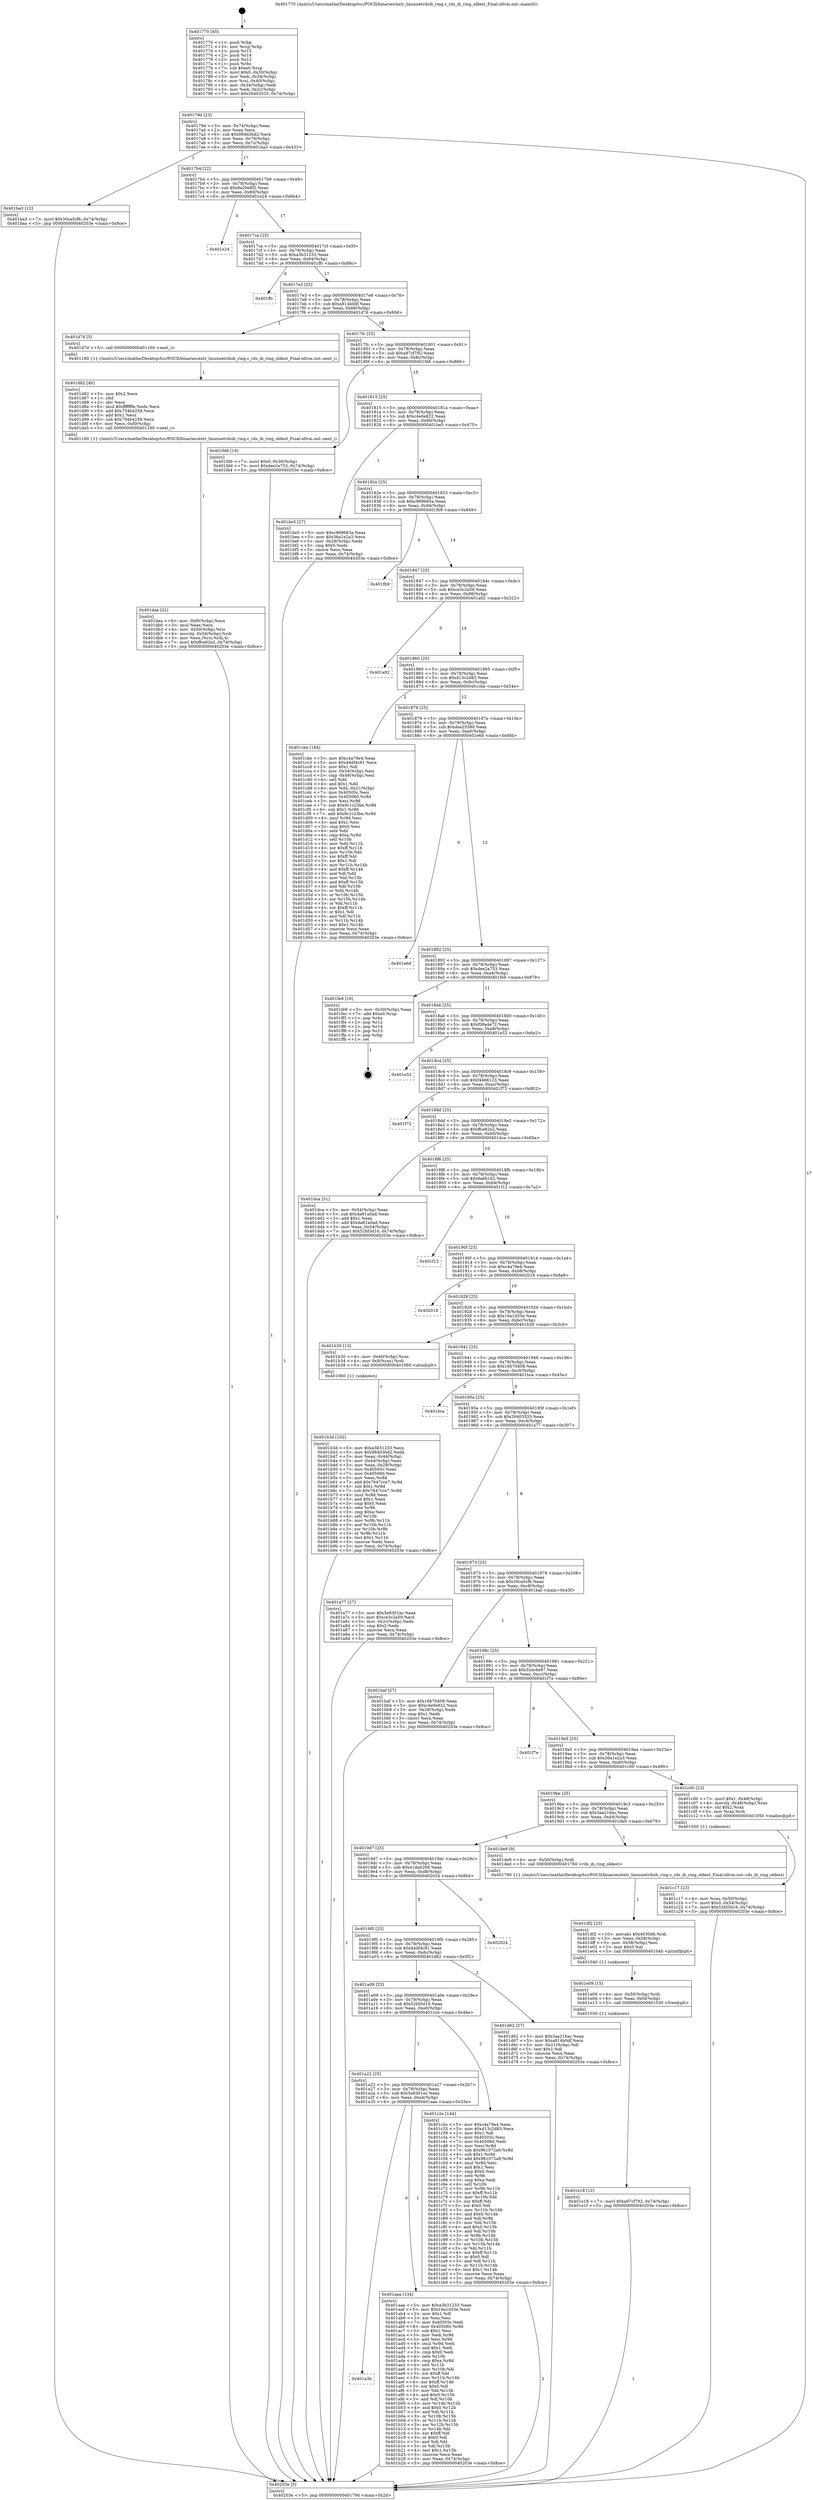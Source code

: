 digraph "0x401770" {
  label = "0x401770 (/mnt/c/Users/mathe/Desktop/tcc/POCII/binaries/extr_linuxnetrdsib_ring.c_rds_ib_ring_oldest_Final-ollvm.out::main(0))"
  labelloc = "t"
  node[shape=record]

  Entry [label="",width=0.3,height=0.3,shape=circle,fillcolor=black,style=filled]
  "0x40179d" [label="{
     0x40179d [23]\l
     | [instrs]\l
     &nbsp;&nbsp;0x40179d \<+3\>: mov -0x74(%rbp),%eax\l
     &nbsp;&nbsp;0x4017a0 \<+2\>: mov %eax,%ecx\l
     &nbsp;&nbsp;0x4017a2 \<+6\>: sub $0x984d3bd2,%ecx\l
     &nbsp;&nbsp;0x4017a8 \<+3\>: mov %eax,-0x78(%rbp)\l
     &nbsp;&nbsp;0x4017ab \<+3\>: mov %ecx,-0x7c(%rbp)\l
     &nbsp;&nbsp;0x4017ae \<+6\>: je 0000000000401ba3 \<main+0x433\>\l
  }"]
  "0x401ba3" [label="{
     0x401ba3 [12]\l
     | [instrs]\l
     &nbsp;&nbsp;0x401ba3 \<+7\>: movl $0x30ca5cf6,-0x74(%rbp)\l
     &nbsp;&nbsp;0x401baa \<+5\>: jmp 000000000040203e \<main+0x8ce\>\l
  }"]
  "0x4017b4" [label="{
     0x4017b4 [22]\l
     | [instrs]\l
     &nbsp;&nbsp;0x4017b4 \<+5\>: jmp 00000000004017b9 \<main+0x49\>\l
     &nbsp;&nbsp;0x4017b9 \<+3\>: mov -0x78(%rbp),%eax\l
     &nbsp;&nbsp;0x4017bc \<+5\>: sub $0x9a20e8f2,%eax\l
     &nbsp;&nbsp;0x4017c1 \<+3\>: mov %eax,-0x80(%rbp)\l
     &nbsp;&nbsp;0x4017c4 \<+6\>: je 0000000000401e24 \<main+0x6b4\>\l
  }"]
  Exit [label="",width=0.3,height=0.3,shape=circle,fillcolor=black,style=filled,peripheries=2]
  "0x401e24" [label="{
     0x401e24\l
  }", style=dashed]
  "0x4017ca" [label="{
     0x4017ca [25]\l
     | [instrs]\l
     &nbsp;&nbsp;0x4017ca \<+5\>: jmp 00000000004017cf \<main+0x5f\>\l
     &nbsp;&nbsp;0x4017cf \<+3\>: mov -0x78(%rbp),%eax\l
     &nbsp;&nbsp;0x4017d2 \<+5\>: sub $0xa3b31233,%eax\l
     &nbsp;&nbsp;0x4017d7 \<+6\>: mov %eax,-0x84(%rbp)\l
     &nbsp;&nbsp;0x4017dd \<+6\>: je 0000000000401ffc \<main+0x88c\>\l
  }"]
  "0x401e18" [label="{
     0x401e18 [12]\l
     | [instrs]\l
     &nbsp;&nbsp;0x401e18 \<+7\>: movl $0xa97cf792,-0x74(%rbp)\l
     &nbsp;&nbsp;0x401e1f \<+5\>: jmp 000000000040203e \<main+0x8ce\>\l
  }"]
  "0x401ffc" [label="{
     0x401ffc\l
  }", style=dashed]
  "0x4017e3" [label="{
     0x4017e3 [25]\l
     | [instrs]\l
     &nbsp;&nbsp;0x4017e3 \<+5\>: jmp 00000000004017e8 \<main+0x78\>\l
     &nbsp;&nbsp;0x4017e8 \<+3\>: mov -0x78(%rbp),%eax\l
     &nbsp;&nbsp;0x4017eb \<+5\>: sub $0xa914b0df,%eax\l
     &nbsp;&nbsp;0x4017f0 \<+6\>: mov %eax,-0x88(%rbp)\l
     &nbsp;&nbsp;0x4017f6 \<+6\>: je 0000000000401d7d \<main+0x60d\>\l
  }"]
  "0x401e09" [label="{
     0x401e09 [15]\l
     | [instrs]\l
     &nbsp;&nbsp;0x401e09 \<+4\>: mov -0x50(%rbp),%rdi\l
     &nbsp;&nbsp;0x401e0d \<+6\>: mov %eax,-0xf4(%rbp)\l
     &nbsp;&nbsp;0x401e13 \<+5\>: call 0000000000401030 \<free@plt\>\l
     | [calls]\l
     &nbsp;&nbsp;0x401030 \{1\} (unknown)\l
  }"]
  "0x401d7d" [label="{
     0x401d7d [5]\l
     | [instrs]\l
     &nbsp;&nbsp;0x401d7d \<+5\>: call 0000000000401160 \<next_i\>\l
     | [calls]\l
     &nbsp;&nbsp;0x401160 \{1\} (/mnt/c/Users/mathe/Desktop/tcc/POCII/binaries/extr_linuxnetrdsib_ring.c_rds_ib_ring_oldest_Final-ollvm.out::next_i)\l
  }"]
  "0x4017fc" [label="{
     0x4017fc [25]\l
     | [instrs]\l
     &nbsp;&nbsp;0x4017fc \<+5\>: jmp 0000000000401801 \<main+0x91\>\l
     &nbsp;&nbsp;0x401801 \<+3\>: mov -0x78(%rbp),%eax\l
     &nbsp;&nbsp;0x401804 \<+5\>: sub $0xa97cf792,%eax\l
     &nbsp;&nbsp;0x401809 \<+6\>: mov %eax,-0x8c(%rbp)\l
     &nbsp;&nbsp;0x40180f \<+6\>: je 0000000000401fd6 \<main+0x866\>\l
  }"]
  "0x401df2" [label="{
     0x401df2 [23]\l
     | [instrs]\l
     &nbsp;&nbsp;0x401df2 \<+10\>: movabs $0x4030d6,%rdi\l
     &nbsp;&nbsp;0x401dfc \<+3\>: mov %eax,-0x58(%rbp)\l
     &nbsp;&nbsp;0x401dff \<+3\>: mov -0x58(%rbp),%esi\l
     &nbsp;&nbsp;0x401e02 \<+2\>: mov $0x0,%al\l
     &nbsp;&nbsp;0x401e04 \<+5\>: call 0000000000401040 \<printf@plt\>\l
     | [calls]\l
     &nbsp;&nbsp;0x401040 \{1\} (unknown)\l
  }"]
  "0x401fd6" [label="{
     0x401fd6 [19]\l
     | [instrs]\l
     &nbsp;&nbsp;0x401fd6 \<+7\>: movl $0x0,-0x30(%rbp)\l
     &nbsp;&nbsp;0x401fdd \<+7\>: movl $0xdee2a753,-0x74(%rbp)\l
     &nbsp;&nbsp;0x401fe4 \<+5\>: jmp 000000000040203e \<main+0x8ce\>\l
  }"]
  "0x401815" [label="{
     0x401815 [25]\l
     | [instrs]\l
     &nbsp;&nbsp;0x401815 \<+5\>: jmp 000000000040181a \<main+0xaa\>\l
     &nbsp;&nbsp;0x40181a \<+3\>: mov -0x78(%rbp),%eax\l
     &nbsp;&nbsp;0x40181d \<+5\>: sub $0xc4e0e822,%eax\l
     &nbsp;&nbsp;0x401822 \<+6\>: mov %eax,-0x90(%rbp)\l
     &nbsp;&nbsp;0x401828 \<+6\>: je 0000000000401be5 \<main+0x475\>\l
  }"]
  "0x401daa" [label="{
     0x401daa [32]\l
     | [instrs]\l
     &nbsp;&nbsp;0x401daa \<+6\>: mov -0xf0(%rbp),%ecx\l
     &nbsp;&nbsp;0x401db0 \<+3\>: imul %eax,%ecx\l
     &nbsp;&nbsp;0x401db3 \<+4\>: mov -0x50(%rbp),%rsi\l
     &nbsp;&nbsp;0x401db7 \<+4\>: movslq -0x54(%rbp),%rdi\l
     &nbsp;&nbsp;0x401dbb \<+3\>: mov %ecx,(%rsi,%rdi,4)\l
     &nbsp;&nbsp;0x401dbe \<+7\>: movl $0xffce62e2,-0x74(%rbp)\l
     &nbsp;&nbsp;0x401dc5 \<+5\>: jmp 000000000040203e \<main+0x8ce\>\l
  }"]
  "0x401be5" [label="{
     0x401be5 [27]\l
     | [instrs]\l
     &nbsp;&nbsp;0x401be5 \<+5\>: mov $0xc969683a,%eax\l
     &nbsp;&nbsp;0x401bea \<+5\>: mov $0x36a1e2a3,%ecx\l
     &nbsp;&nbsp;0x401bef \<+3\>: mov -0x28(%rbp),%edx\l
     &nbsp;&nbsp;0x401bf2 \<+3\>: cmp $0x0,%edx\l
     &nbsp;&nbsp;0x401bf5 \<+3\>: cmove %ecx,%eax\l
     &nbsp;&nbsp;0x401bf8 \<+3\>: mov %eax,-0x74(%rbp)\l
     &nbsp;&nbsp;0x401bfb \<+5\>: jmp 000000000040203e \<main+0x8ce\>\l
  }"]
  "0x40182e" [label="{
     0x40182e [25]\l
     | [instrs]\l
     &nbsp;&nbsp;0x40182e \<+5\>: jmp 0000000000401833 \<main+0xc3\>\l
     &nbsp;&nbsp;0x401833 \<+3\>: mov -0x78(%rbp),%eax\l
     &nbsp;&nbsp;0x401836 \<+5\>: sub $0xc969683a,%eax\l
     &nbsp;&nbsp;0x40183b \<+6\>: mov %eax,-0x94(%rbp)\l
     &nbsp;&nbsp;0x401841 \<+6\>: je 0000000000401fb9 \<main+0x849\>\l
  }"]
  "0x401d82" [label="{
     0x401d82 [40]\l
     | [instrs]\l
     &nbsp;&nbsp;0x401d82 \<+5\>: mov $0x2,%ecx\l
     &nbsp;&nbsp;0x401d87 \<+1\>: cltd\l
     &nbsp;&nbsp;0x401d88 \<+2\>: idiv %ecx\l
     &nbsp;&nbsp;0x401d8a \<+6\>: imul $0xfffffffe,%edx,%ecx\l
     &nbsp;&nbsp;0x401d90 \<+6\>: add $0x754b4259,%ecx\l
     &nbsp;&nbsp;0x401d96 \<+3\>: add $0x1,%ecx\l
     &nbsp;&nbsp;0x401d99 \<+6\>: sub $0x754b4259,%ecx\l
     &nbsp;&nbsp;0x401d9f \<+6\>: mov %ecx,-0xf0(%rbp)\l
     &nbsp;&nbsp;0x401da5 \<+5\>: call 0000000000401160 \<next_i\>\l
     | [calls]\l
     &nbsp;&nbsp;0x401160 \{1\} (/mnt/c/Users/mathe/Desktop/tcc/POCII/binaries/extr_linuxnetrdsib_ring.c_rds_ib_ring_oldest_Final-ollvm.out::next_i)\l
  }"]
  "0x401fb9" [label="{
     0x401fb9\l
  }", style=dashed]
  "0x401847" [label="{
     0x401847 [25]\l
     | [instrs]\l
     &nbsp;&nbsp;0x401847 \<+5\>: jmp 000000000040184c \<main+0xdc\>\l
     &nbsp;&nbsp;0x40184c \<+3\>: mov -0x78(%rbp),%eax\l
     &nbsp;&nbsp;0x40184f \<+5\>: sub $0xce3c2a59,%eax\l
     &nbsp;&nbsp;0x401854 \<+6\>: mov %eax,-0x98(%rbp)\l
     &nbsp;&nbsp;0x40185a \<+6\>: je 0000000000401a92 \<main+0x322\>\l
  }"]
  "0x401c17" [label="{
     0x401c17 [23]\l
     | [instrs]\l
     &nbsp;&nbsp;0x401c17 \<+4\>: mov %rax,-0x50(%rbp)\l
     &nbsp;&nbsp;0x401c1b \<+7\>: movl $0x0,-0x54(%rbp)\l
     &nbsp;&nbsp;0x401c22 \<+7\>: movl $0x52fd5d16,-0x74(%rbp)\l
     &nbsp;&nbsp;0x401c29 \<+5\>: jmp 000000000040203e \<main+0x8ce\>\l
  }"]
  "0x401a92" [label="{
     0x401a92\l
  }", style=dashed]
  "0x401860" [label="{
     0x401860 [25]\l
     | [instrs]\l
     &nbsp;&nbsp;0x401860 \<+5\>: jmp 0000000000401865 \<main+0xf5\>\l
     &nbsp;&nbsp;0x401865 \<+3\>: mov -0x78(%rbp),%eax\l
     &nbsp;&nbsp;0x401868 \<+5\>: sub $0xd13c2d83,%eax\l
     &nbsp;&nbsp;0x40186d \<+6\>: mov %eax,-0x9c(%rbp)\l
     &nbsp;&nbsp;0x401873 \<+6\>: je 0000000000401cbe \<main+0x54e\>\l
  }"]
  "0x401b3d" [label="{
     0x401b3d [102]\l
     | [instrs]\l
     &nbsp;&nbsp;0x401b3d \<+5\>: mov $0xa3b31233,%ecx\l
     &nbsp;&nbsp;0x401b42 \<+5\>: mov $0x984d3bd2,%edx\l
     &nbsp;&nbsp;0x401b47 \<+3\>: mov %eax,-0x44(%rbp)\l
     &nbsp;&nbsp;0x401b4a \<+3\>: mov -0x44(%rbp),%eax\l
     &nbsp;&nbsp;0x401b4d \<+3\>: mov %eax,-0x28(%rbp)\l
     &nbsp;&nbsp;0x401b50 \<+7\>: mov 0x40505c,%eax\l
     &nbsp;&nbsp;0x401b57 \<+7\>: mov 0x405060,%esi\l
     &nbsp;&nbsp;0x401b5e \<+3\>: mov %eax,%r8d\l
     &nbsp;&nbsp;0x401b61 \<+7\>: add $0x7647cce7,%r8d\l
     &nbsp;&nbsp;0x401b68 \<+4\>: sub $0x1,%r8d\l
     &nbsp;&nbsp;0x401b6c \<+7\>: sub $0x7647cce7,%r8d\l
     &nbsp;&nbsp;0x401b73 \<+4\>: imul %r8d,%eax\l
     &nbsp;&nbsp;0x401b77 \<+3\>: and $0x1,%eax\l
     &nbsp;&nbsp;0x401b7a \<+3\>: cmp $0x0,%eax\l
     &nbsp;&nbsp;0x401b7d \<+4\>: sete %r9b\l
     &nbsp;&nbsp;0x401b81 \<+3\>: cmp $0xa,%esi\l
     &nbsp;&nbsp;0x401b84 \<+4\>: setl %r10b\l
     &nbsp;&nbsp;0x401b88 \<+3\>: mov %r9b,%r11b\l
     &nbsp;&nbsp;0x401b8b \<+3\>: and %r10b,%r11b\l
     &nbsp;&nbsp;0x401b8e \<+3\>: xor %r10b,%r9b\l
     &nbsp;&nbsp;0x401b91 \<+3\>: or %r9b,%r11b\l
     &nbsp;&nbsp;0x401b94 \<+4\>: test $0x1,%r11b\l
     &nbsp;&nbsp;0x401b98 \<+3\>: cmovne %edx,%ecx\l
     &nbsp;&nbsp;0x401b9b \<+3\>: mov %ecx,-0x74(%rbp)\l
     &nbsp;&nbsp;0x401b9e \<+5\>: jmp 000000000040203e \<main+0x8ce\>\l
  }"]
  "0x401cbe" [label="{
     0x401cbe [164]\l
     | [instrs]\l
     &nbsp;&nbsp;0x401cbe \<+5\>: mov $0xc4a79e4,%eax\l
     &nbsp;&nbsp;0x401cc3 \<+5\>: mov $0x44df4c91,%ecx\l
     &nbsp;&nbsp;0x401cc8 \<+2\>: mov $0x1,%dl\l
     &nbsp;&nbsp;0x401cca \<+3\>: mov -0x54(%rbp),%esi\l
     &nbsp;&nbsp;0x401ccd \<+3\>: cmp -0x48(%rbp),%esi\l
     &nbsp;&nbsp;0x401cd0 \<+4\>: setl %dil\l
     &nbsp;&nbsp;0x401cd4 \<+4\>: and $0x1,%dil\l
     &nbsp;&nbsp;0x401cd8 \<+4\>: mov %dil,-0x21(%rbp)\l
     &nbsp;&nbsp;0x401cdc \<+7\>: mov 0x40505c,%esi\l
     &nbsp;&nbsp;0x401ce3 \<+8\>: mov 0x405060,%r8d\l
     &nbsp;&nbsp;0x401ceb \<+3\>: mov %esi,%r9d\l
     &nbsp;&nbsp;0x401cee \<+7\>: sub $0x9c1c23be,%r9d\l
     &nbsp;&nbsp;0x401cf5 \<+4\>: sub $0x1,%r9d\l
     &nbsp;&nbsp;0x401cf9 \<+7\>: add $0x9c1c23be,%r9d\l
     &nbsp;&nbsp;0x401d00 \<+4\>: imul %r9d,%esi\l
     &nbsp;&nbsp;0x401d04 \<+3\>: and $0x1,%esi\l
     &nbsp;&nbsp;0x401d07 \<+3\>: cmp $0x0,%esi\l
     &nbsp;&nbsp;0x401d0a \<+4\>: sete %dil\l
     &nbsp;&nbsp;0x401d0e \<+4\>: cmp $0xa,%r8d\l
     &nbsp;&nbsp;0x401d12 \<+4\>: setl %r10b\l
     &nbsp;&nbsp;0x401d16 \<+3\>: mov %dil,%r11b\l
     &nbsp;&nbsp;0x401d19 \<+4\>: xor $0xff,%r11b\l
     &nbsp;&nbsp;0x401d1d \<+3\>: mov %r10b,%bl\l
     &nbsp;&nbsp;0x401d20 \<+3\>: xor $0xff,%bl\l
     &nbsp;&nbsp;0x401d23 \<+3\>: xor $0x1,%dl\l
     &nbsp;&nbsp;0x401d26 \<+3\>: mov %r11b,%r14b\l
     &nbsp;&nbsp;0x401d29 \<+4\>: and $0xff,%r14b\l
     &nbsp;&nbsp;0x401d2d \<+3\>: and %dl,%dil\l
     &nbsp;&nbsp;0x401d30 \<+3\>: mov %bl,%r15b\l
     &nbsp;&nbsp;0x401d33 \<+4\>: and $0xff,%r15b\l
     &nbsp;&nbsp;0x401d37 \<+3\>: and %dl,%r10b\l
     &nbsp;&nbsp;0x401d3a \<+3\>: or %dil,%r14b\l
     &nbsp;&nbsp;0x401d3d \<+3\>: or %r10b,%r15b\l
     &nbsp;&nbsp;0x401d40 \<+3\>: xor %r15b,%r14b\l
     &nbsp;&nbsp;0x401d43 \<+3\>: or %bl,%r11b\l
     &nbsp;&nbsp;0x401d46 \<+4\>: xor $0xff,%r11b\l
     &nbsp;&nbsp;0x401d4a \<+3\>: or $0x1,%dl\l
     &nbsp;&nbsp;0x401d4d \<+3\>: and %dl,%r11b\l
     &nbsp;&nbsp;0x401d50 \<+3\>: or %r11b,%r14b\l
     &nbsp;&nbsp;0x401d53 \<+4\>: test $0x1,%r14b\l
     &nbsp;&nbsp;0x401d57 \<+3\>: cmovne %ecx,%eax\l
     &nbsp;&nbsp;0x401d5a \<+3\>: mov %eax,-0x74(%rbp)\l
     &nbsp;&nbsp;0x401d5d \<+5\>: jmp 000000000040203e \<main+0x8ce\>\l
  }"]
  "0x401879" [label="{
     0x401879 [25]\l
     | [instrs]\l
     &nbsp;&nbsp;0x401879 \<+5\>: jmp 000000000040187e \<main+0x10e\>\l
     &nbsp;&nbsp;0x40187e \<+3\>: mov -0x78(%rbp),%eax\l
     &nbsp;&nbsp;0x401881 \<+5\>: sub $0xdea25580,%eax\l
     &nbsp;&nbsp;0x401886 \<+6\>: mov %eax,-0xa0(%rbp)\l
     &nbsp;&nbsp;0x40188c \<+6\>: je 0000000000401e6d \<main+0x6fd\>\l
  }"]
  "0x401a3b" [label="{
     0x401a3b\l
  }", style=dashed]
  "0x401e6d" [label="{
     0x401e6d\l
  }", style=dashed]
  "0x401892" [label="{
     0x401892 [25]\l
     | [instrs]\l
     &nbsp;&nbsp;0x401892 \<+5\>: jmp 0000000000401897 \<main+0x127\>\l
     &nbsp;&nbsp;0x401897 \<+3\>: mov -0x78(%rbp),%eax\l
     &nbsp;&nbsp;0x40189a \<+5\>: sub $0xdee2a753,%eax\l
     &nbsp;&nbsp;0x40189f \<+6\>: mov %eax,-0xa4(%rbp)\l
     &nbsp;&nbsp;0x4018a5 \<+6\>: je 0000000000401fe9 \<main+0x879\>\l
  }"]
  "0x401aaa" [label="{
     0x401aaa [134]\l
     | [instrs]\l
     &nbsp;&nbsp;0x401aaa \<+5\>: mov $0xa3b31233,%eax\l
     &nbsp;&nbsp;0x401aaf \<+5\>: mov $0x16a1d33e,%ecx\l
     &nbsp;&nbsp;0x401ab4 \<+2\>: mov $0x1,%dl\l
     &nbsp;&nbsp;0x401ab6 \<+2\>: xor %esi,%esi\l
     &nbsp;&nbsp;0x401ab8 \<+7\>: mov 0x40505c,%edi\l
     &nbsp;&nbsp;0x401abf \<+8\>: mov 0x405060,%r8d\l
     &nbsp;&nbsp;0x401ac7 \<+3\>: sub $0x1,%esi\l
     &nbsp;&nbsp;0x401aca \<+3\>: mov %edi,%r9d\l
     &nbsp;&nbsp;0x401acd \<+3\>: add %esi,%r9d\l
     &nbsp;&nbsp;0x401ad0 \<+4\>: imul %r9d,%edi\l
     &nbsp;&nbsp;0x401ad4 \<+3\>: and $0x1,%edi\l
     &nbsp;&nbsp;0x401ad7 \<+3\>: cmp $0x0,%edi\l
     &nbsp;&nbsp;0x401ada \<+4\>: sete %r10b\l
     &nbsp;&nbsp;0x401ade \<+4\>: cmp $0xa,%r8d\l
     &nbsp;&nbsp;0x401ae2 \<+4\>: setl %r11b\l
     &nbsp;&nbsp;0x401ae6 \<+3\>: mov %r10b,%bl\l
     &nbsp;&nbsp;0x401ae9 \<+3\>: xor $0xff,%bl\l
     &nbsp;&nbsp;0x401aec \<+3\>: mov %r11b,%r14b\l
     &nbsp;&nbsp;0x401aef \<+4\>: xor $0xff,%r14b\l
     &nbsp;&nbsp;0x401af3 \<+3\>: xor $0x0,%dl\l
     &nbsp;&nbsp;0x401af6 \<+3\>: mov %bl,%r15b\l
     &nbsp;&nbsp;0x401af9 \<+4\>: and $0x0,%r15b\l
     &nbsp;&nbsp;0x401afd \<+3\>: and %dl,%r10b\l
     &nbsp;&nbsp;0x401b00 \<+3\>: mov %r14b,%r12b\l
     &nbsp;&nbsp;0x401b03 \<+4\>: and $0x0,%r12b\l
     &nbsp;&nbsp;0x401b07 \<+3\>: and %dl,%r11b\l
     &nbsp;&nbsp;0x401b0a \<+3\>: or %r10b,%r15b\l
     &nbsp;&nbsp;0x401b0d \<+3\>: or %r11b,%r12b\l
     &nbsp;&nbsp;0x401b10 \<+3\>: xor %r12b,%r15b\l
     &nbsp;&nbsp;0x401b13 \<+3\>: or %r14b,%bl\l
     &nbsp;&nbsp;0x401b16 \<+3\>: xor $0xff,%bl\l
     &nbsp;&nbsp;0x401b19 \<+3\>: or $0x0,%dl\l
     &nbsp;&nbsp;0x401b1c \<+2\>: and %dl,%bl\l
     &nbsp;&nbsp;0x401b1e \<+3\>: or %bl,%r15b\l
     &nbsp;&nbsp;0x401b21 \<+4\>: test $0x1,%r15b\l
     &nbsp;&nbsp;0x401b25 \<+3\>: cmovne %ecx,%eax\l
     &nbsp;&nbsp;0x401b28 \<+3\>: mov %eax,-0x74(%rbp)\l
     &nbsp;&nbsp;0x401b2b \<+5\>: jmp 000000000040203e \<main+0x8ce\>\l
  }"]
  "0x401fe9" [label="{
     0x401fe9 [19]\l
     | [instrs]\l
     &nbsp;&nbsp;0x401fe9 \<+3\>: mov -0x30(%rbp),%eax\l
     &nbsp;&nbsp;0x401fec \<+7\>: add $0xe0,%rsp\l
     &nbsp;&nbsp;0x401ff3 \<+1\>: pop %rbx\l
     &nbsp;&nbsp;0x401ff4 \<+2\>: pop %r12\l
     &nbsp;&nbsp;0x401ff6 \<+2\>: pop %r14\l
     &nbsp;&nbsp;0x401ff8 \<+2\>: pop %r15\l
     &nbsp;&nbsp;0x401ffa \<+1\>: pop %rbp\l
     &nbsp;&nbsp;0x401ffb \<+1\>: ret\l
  }"]
  "0x4018ab" [label="{
     0x4018ab [25]\l
     | [instrs]\l
     &nbsp;&nbsp;0x4018ab \<+5\>: jmp 00000000004018b0 \<main+0x140\>\l
     &nbsp;&nbsp;0x4018b0 \<+3\>: mov -0x78(%rbp),%eax\l
     &nbsp;&nbsp;0x4018b3 \<+5\>: sub $0xf08a4e72,%eax\l
     &nbsp;&nbsp;0x4018b8 \<+6\>: mov %eax,-0xa8(%rbp)\l
     &nbsp;&nbsp;0x4018be \<+6\>: je 0000000000401e52 \<main+0x6e2\>\l
  }"]
  "0x401a22" [label="{
     0x401a22 [25]\l
     | [instrs]\l
     &nbsp;&nbsp;0x401a22 \<+5\>: jmp 0000000000401a27 \<main+0x2b7\>\l
     &nbsp;&nbsp;0x401a27 \<+3\>: mov -0x78(%rbp),%eax\l
     &nbsp;&nbsp;0x401a2a \<+5\>: sub $0x5e8301ec,%eax\l
     &nbsp;&nbsp;0x401a2f \<+6\>: mov %eax,-0xe4(%rbp)\l
     &nbsp;&nbsp;0x401a35 \<+6\>: je 0000000000401aaa \<main+0x33a\>\l
  }"]
  "0x401e52" [label="{
     0x401e52\l
  }", style=dashed]
  "0x4018c4" [label="{
     0x4018c4 [25]\l
     | [instrs]\l
     &nbsp;&nbsp;0x4018c4 \<+5\>: jmp 00000000004018c9 \<main+0x159\>\l
     &nbsp;&nbsp;0x4018c9 \<+3\>: mov -0x78(%rbp),%eax\l
     &nbsp;&nbsp;0x4018cc \<+5\>: sub $0xf4466123,%eax\l
     &nbsp;&nbsp;0x4018d1 \<+6\>: mov %eax,-0xac(%rbp)\l
     &nbsp;&nbsp;0x4018d7 \<+6\>: je 0000000000401f72 \<main+0x802\>\l
  }"]
  "0x401c2e" [label="{
     0x401c2e [144]\l
     | [instrs]\l
     &nbsp;&nbsp;0x401c2e \<+5\>: mov $0xc4a79e4,%eax\l
     &nbsp;&nbsp;0x401c33 \<+5\>: mov $0xd13c2d83,%ecx\l
     &nbsp;&nbsp;0x401c38 \<+2\>: mov $0x1,%dl\l
     &nbsp;&nbsp;0x401c3a \<+7\>: mov 0x40505c,%esi\l
     &nbsp;&nbsp;0x401c41 \<+7\>: mov 0x405060,%edi\l
     &nbsp;&nbsp;0x401c48 \<+3\>: mov %esi,%r8d\l
     &nbsp;&nbsp;0x401c4b \<+7\>: sub $0x961072a9,%r8d\l
     &nbsp;&nbsp;0x401c52 \<+4\>: sub $0x1,%r8d\l
     &nbsp;&nbsp;0x401c56 \<+7\>: add $0x961072a9,%r8d\l
     &nbsp;&nbsp;0x401c5d \<+4\>: imul %r8d,%esi\l
     &nbsp;&nbsp;0x401c61 \<+3\>: and $0x1,%esi\l
     &nbsp;&nbsp;0x401c64 \<+3\>: cmp $0x0,%esi\l
     &nbsp;&nbsp;0x401c67 \<+4\>: sete %r9b\l
     &nbsp;&nbsp;0x401c6b \<+3\>: cmp $0xa,%edi\l
     &nbsp;&nbsp;0x401c6e \<+4\>: setl %r10b\l
     &nbsp;&nbsp;0x401c72 \<+3\>: mov %r9b,%r11b\l
     &nbsp;&nbsp;0x401c75 \<+4\>: xor $0xff,%r11b\l
     &nbsp;&nbsp;0x401c79 \<+3\>: mov %r10b,%bl\l
     &nbsp;&nbsp;0x401c7c \<+3\>: xor $0xff,%bl\l
     &nbsp;&nbsp;0x401c7f \<+3\>: xor $0x0,%dl\l
     &nbsp;&nbsp;0x401c82 \<+3\>: mov %r11b,%r14b\l
     &nbsp;&nbsp;0x401c85 \<+4\>: and $0x0,%r14b\l
     &nbsp;&nbsp;0x401c89 \<+3\>: and %dl,%r9b\l
     &nbsp;&nbsp;0x401c8c \<+3\>: mov %bl,%r15b\l
     &nbsp;&nbsp;0x401c8f \<+4\>: and $0x0,%r15b\l
     &nbsp;&nbsp;0x401c93 \<+3\>: and %dl,%r10b\l
     &nbsp;&nbsp;0x401c96 \<+3\>: or %r9b,%r14b\l
     &nbsp;&nbsp;0x401c99 \<+3\>: or %r10b,%r15b\l
     &nbsp;&nbsp;0x401c9c \<+3\>: xor %r15b,%r14b\l
     &nbsp;&nbsp;0x401c9f \<+3\>: or %bl,%r11b\l
     &nbsp;&nbsp;0x401ca2 \<+4\>: xor $0xff,%r11b\l
     &nbsp;&nbsp;0x401ca6 \<+3\>: or $0x0,%dl\l
     &nbsp;&nbsp;0x401ca9 \<+3\>: and %dl,%r11b\l
     &nbsp;&nbsp;0x401cac \<+3\>: or %r11b,%r14b\l
     &nbsp;&nbsp;0x401caf \<+4\>: test $0x1,%r14b\l
     &nbsp;&nbsp;0x401cb3 \<+3\>: cmovne %ecx,%eax\l
     &nbsp;&nbsp;0x401cb6 \<+3\>: mov %eax,-0x74(%rbp)\l
     &nbsp;&nbsp;0x401cb9 \<+5\>: jmp 000000000040203e \<main+0x8ce\>\l
  }"]
  "0x401f72" [label="{
     0x401f72\l
  }", style=dashed]
  "0x4018dd" [label="{
     0x4018dd [25]\l
     | [instrs]\l
     &nbsp;&nbsp;0x4018dd \<+5\>: jmp 00000000004018e2 \<main+0x172\>\l
     &nbsp;&nbsp;0x4018e2 \<+3\>: mov -0x78(%rbp),%eax\l
     &nbsp;&nbsp;0x4018e5 \<+5\>: sub $0xffce62e2,%eax\l
     &nbsp;&nbsp;0x4018ea \<+6\>: mov %eax,-0xb0(%rbp)\l
     &nbsp;&nbsp;0x4018f0 \<+6\>: je 0000000000401dca \<main+0x65a\>\l
  }"]
  "0x401a09" [label="{
     0x401a09 [25]\l
     | [instrs]\l
     &nbsp;&nbsp;0x401a09 \<+5\>: jmp 0000000000401a0e \<main+0x29e\>\l
     &nbsp;&nbsp;0x401a0e \<+3\>: mov -0x78(%rbp),%eax\l
     &nbsp;&nbsp;0x401a11 \<+5\>: sub $0x52fd5d16,%eax\l
     &nbsp;&nbsp;0x401a16 \<+6\>: mov %eax,-0xe0(%rbp)\l
     &nbsp;&nbsp;0x401a1c \<+6\>: je 0000000000401c2e \<main+0x4be\>\l
  }"]
  "0x401dca" [label="{
     0x401dca [31]\l
     | [instrs]\l
     &nbsp;&nbsp;0x401dca \<+3\>: mov -0x54(%rbp),%eax\l
     &nbsp;&nbsp;0x401dcd \<+5\>: sub $0xda81a0ad,%eax\l
     &nbsp;&nbsp;0x401dd2 \<+3\>: add $0x1,%eax\l
     &nbsp;&nbsp;0x401dd5 \<+5\>: add $0xda81a0ad,%eax\l
     &nbsp;&nbsp;0x401dda \<+3\>: mov %eax,-0x54(%rbp)\l
     &nbsp;&nbsp;0x401ddd \<+7\>: movl $0x52fd5d16,-0x74(%rbp)\l
     &nbsp;&nbsp;0x401de4 \<+5\>: jmp 000000000040203e \<main+0x8ce\>\l
  }"]
  "0x4018f6" [label="{
     0x4018f6 [25]\l
     | [instrs]\l
     &nbsp;&nbsp;0x4018f6 \<+5\>: jmp 00000000004018fb \<main+0x18b\>\l
     &nbsp;&nbsp;0x4018fb \<+3\>: mov -0x78(%rbp),%eax\l
     &nbsp;&nbsp;0x4018fe \<+5\>: sub $0x8a6b162,%eax\l
     &nbsp;&nbsp;0x401903 \<+6\>: mov %eax,-0xb4(%rbp)\l
     &nbsp;&nbsp;0x401909 \<+6\>: je 0000000000401f12 \<main+0x7a2\>\l
  }"]
  "0x401d62" [label="{
     0x401d62 [27]\l
     | [instrs]\l
     &nbsp;&nbsp;0x401d62 \<+5\>: mov $0x3aa216ac,%eax\l
     &nbsp;&nbsp;0x401d67 \<+5\>: mov $0xa914b0df,%ecx\l
     &nbsp;&nbsp;0x401d6c \<+3\>: mov -0x21(%rbp),%dl\l
     &nbsp;&nbsp;0x401d6f \<+3\>: test $0x1,%dl\l
     &nbsp;&nbsp;0x401d72 \<+3\>: cmovne %ecx,%eax\l
     &nbsp;&nbsp;0x401d75 \<+3\>: mov %eax,-0x74(%rbp)\l
     &nbsp;&nbsp;0x401d78 \<+5\>: jmp 000000000040203e \<main+0x8ce\>\l
  }"]
  "0x401f12" [label="{
     0x401f12\l
  }", style=dashed]
  "0x40190f" [label="{
     0x40190f [25]\l
     | [instrs]\l
     &nbsp;&nbsp;0x40190f \<+5\>: jmp 0000000000401914 \<main+0x1a4\>\l
     &nbsp;&nbsp;0x401914 \<+3\>: mov -0x78(%rbp),%eax\l
     &nbsp;&nbsp;0x401917 \<+5\>: sub $0xc4a79e4,%eax\l
     &nbsp;&nbsp;0x40191c \<+6\>: mov %eax,-0xb8(%rbp)\l
     &nbsp;&nbsp;0x401922 \<+6\>: je 0000000000402018 \<main+0x8a8\>\l
  }"]
  "0x4019f0" [label="{
     0x4019f0 [25]\l
     | [instrs]\l
     &nbsp;&nbsp;0x4019f0 \<+5\>: jmp 00000000004019f5 \<main+0x285\>\l
     &nbsp;&nbsp;0x4019f5 \<+3\>: mov -0x78(%rbp),%eax\l
     &nbsp;&nbsp;0x4019f8 \<+5\>: sub $0x44df4c91,%eax\l
     &nbsp;&nbsp;0x4019fd \<+6\>: mov %eax,-0xdc(%rbp)\l
     &nbsp;&nbsp;0x401a03 \<+6\>: je 0000000000401d62 \<main+0x5f2\>\l
  }"]
  "0x402018" [label="{
     0x402018\l
  }", style=dashed]
  "0x401928" [label="{
     0x401928 [25]\l
     | [instrs]\l
     &nbsp;&nbsp;0x401928 \<+5\>: jmp 000000000040192d \<main+0x1bd\>\l
     &nbsp;&nbsp;0x40192d \<+3\>: mov -0x78(%rbp),%eax\l
     &nbsp;&nbsp;0x401930 \<+5\>: sub $0x16a1d33e,%eax\l
     &nbsp;&nbsp;0x401935 \<+6\>: mov %eax,-0xbc(%rbp)\l
     &nbsp;&nbsp;0x40193b \<+6\>: je 0000000000401b30 \<main+0x3c0\>\l
  }"]
  "0x402024" [label="{
     0x402024\l
  }", style=dashed]
  "0x401b30" [label="{
     0x401b30 [13]\l
     | [instrs]\l
     &nbsp;&nbsp;0x401b30 \<+4\>: mov -0x40(%rbp),%rax\l
     &nbsp;&nbsp;0x401b34 \<+4\>: mov 0x8(%rax),%rdi\l
     &nbsp;&nbsp;0x401b38 \<+5\>: call 0000000000401060 \<atoi@plt\>\l
     | [calls]\l
     &nbsp;&nbsp;0x401060 \{1\} (unknown)\l
  }"]
  "0x401941" [label="{
     0x401941 [25]\l
     | [instrs]\l
     &nbsp;&nbsp;0x401941 \<+5\>: jmp 0000000000401946 \<main+0x1d6\>\l
     &nbsp;&nbsp;0x401946 \<+3\>: mov -0x78(%rbp),%eax\l
     &nbsp;&nbsp;0x401949 \<+5\>: sub $0x16b70408,%eax\l
     &nbsp;&nbsp;0x40194e \<+6\>: mov %eax,-0xc0(%rbp)\l
     &nbsp;&nbsp;0x401954 \<+6\>: je 0000000000401bca \<main+0x45a\>\l
  }"]
  "0x4019d7" [label="{
     0x4019d7 [25]\l
     | [instrs]\l
     &nbsp;&nbsp;0x4019d7 \<+5\>: jmp 00000000004019dc \<main+0x26c\>\l
     &nbsp;&nbsp;0x4019dc \<+3\>: mov -0x78(%rbp),%eax\l
     &nbsp;&nbsp;0x4019df \<+5\>: sub $0x41da0268,%eax\l
     &nbsp;&nbsp;0x4019e4 \<+6\>: mov %eax,-0xd8(%rbp)\l
     &nbsp;&nbsp;0x4019ea \<+6\>: je 0000000000402024 \<main+0x8b4\>\l
  }"]
  "0x401bca" [label="{
     0x401bca\l
  }", style=dashed]
  "0x40195a" [label="{
     0x40195a [25]\l
     | [instrs]\l
     &nbsp;&nbsp;0x40195a \<+5\>: jmp 000000000040195f \<main+0x1ef\>\l
     &nbsp;&nbsp;0x40195f \<+3\>: mov -0x78(%rbp),%eax\l
     &nbsp;&nbsp;0x401962 \<+5\>: sub $0x26403533,%eax\l
     &nbsp;&nbsp;0x401967 \<+6\>: mov %eax,-0xc4(%rbp)\l
     &nbsp;&nbsp;0x40196d \<+6\>: je 0000000000401a77 \<main+0x307\>\l
  }"]
  "0x401de9" [label="{
     0x401de9 [9]\l
     | [instrs]\l
     &nbsp;&nbsp;0x401de9 \<+4\>: mov -0x50(%rbp),%rdi\l
     &nbsp;&nbsp;0x401ded \<+5\>: call 0000000000401760 \<rds_ib_ring_oldest\>\l
     | [calls]\l
     &nbsp;&nbsp;0x401760 \{1\} (/mnt/c/Users/mathe/Desktop/tcc/POCII/binaries/extr_linuxnetrdsib_ring.c_rds_ib_ring_oldest_Final-ollvm.out::rds_ib_ring_oldest)\l
  }"]
  "0x401a77" [label="{
     0x401a77 [27]\l
     | [instrs]\l
     &nbsp;&nbsp;0x401a77 \<+5\>: mov $0x5e8301ec,%eax\l
     &nbsp;&nbsp;0x401a7c \<+5\>: mov $0xce3c2a59,%ecx\l
     &nbsp;&nbsp;0x401a81 \<+3\>: mov -0x2c(%rbp),%edx\l
     &nbsp;&nbsp;0x401a84 \<+3\>: cmp $0x2,%edx\l
     &nbsp;&nbsp;0x401a87 \<+3\>: cmovne %ecx,%eax\l
     &nbsp;&nbsp;0x401a8a \<+3\>: mov %eax,-0x74(%rbp)\l
     &nbsp;&nbsp;0x401a8d \<+5\>: jmp 000000000040203e \<main+0x8ce\>\l
  }"]
  "0x401973" [label="{
     0x401973 [25]\l
     | [instrs]\l
     &nbsp;&nbsp;0x401973 \<+5\>: jmp 0000000000401978 \<main+0x208\>\l
     &nbsp;&nbsp;0x401978 \<+3\>: mov -0x78(%rbp),%eax\l
     &nbsp;&nbsp;0x40197b \<+5\>: sub $0x30ca5cf6,%eax\l
     &nbsp;&nbsp;0x401980 \<+6\>: mov %eax,-0xc8(%rbp)\l
     &nbsp;&nbsp;0x401986 \<+6\>: je 0000000000401baf \<main+0x43f\>\l
  }"]
  "0x40203e" [label="{
     0x40203e [5]\l
     | [instrs]\l
     &nbsp;&nbsp;0x40203e \<+5\>: jmp 000000000040179d \<main+0x2d\>\l
  }"]
  "0x401770" [label="{
     0x401770 [45]\l
     | [instrs]\l
     &nbsp;&nbsp;0x401770 \<+1\>: push %rbp\l
     &nbsp;&nbsp;0x401771 \<+3\>: mov %rsp,%rbp\l
     &nbsp;&nbsp;0x401774 \<+2\>: push %r15\l
     &nbsp;&nbsp;0x401776 \<+2\>: push %r14\l
     &nbsp;&nbsp;0x401778 \<+2\>: push %r12\l
     &nbsp;&nbsp;0x40177a \<+1\>: push %rbx\l
     &nbsp;&nbsp;0x40177b \<+7\>: sub $0xe0,%rsp\l
     &nbsp;&nbsp;0x401782 \<+7\>: movl $0x0,-0x30(%rbp)\l
     &nbsp;&nbsp;0x401789 \<+3\>: mov %edi,-0x34(%rbp)\l
     &nbsp;&nbsp;0x40178c \<+4\>: mov %rsi,-0x40(%rbp)\l
     &nbsp;&nbsp;0x401790 \<+3\>: mov -0x34(%rbp),%edi\l
     &nbsp;&nbsp;0x401793 \<+3\>: mov %edi,-0x2c(%rbp)\l
     &nbsp;&nbsp;0x401796 \<+7\>: movl $0x26403533,-0x74(%rbp)\l
  }"]
  "0x4019be" [label="{
     0x4019be [25]\l
     | [instrs]\l
     &nbsp;&nbsp;0x4019be \<+5\>: jmp 00000000004019c3 \<main+0x253\>\l
     &nbsp;&nbsp;0x4019c3 \<+3\>: mov -0x78(%rbp),%eax\l
     &nbsp;&nbsp;0x4019c6 \<+5\>: sub $0x3aa216ac,%eax\l
     &nbsp;&nbsp;0x4019cb \<+6\>: mov %eax,-0xd4(%rbp)\l
     &nbsp;&nbsp;0x4019d1 \<+6\>: je 0000000000401de9 \<main+0x679\>\l
  }"]
  "0x401baf" [label="{
     0x401baf [27]\l
     | [instrs]\l
     &nbsp;&nbsp;0x401baf \<+5\>: mov $0x16b70408,%eax\l
     &nbsp;&nbsp;0x401bb4 \<+5\>: mov $0xc4e0e822,%ecx\l
     &nbsp;&nbsp;0x401bb9 \<+3\>: mov -0x28(%rbp),%edx\l
     &nbsp;&nbsp;0x401bbc \<+3\>: cmp $0x1,%edx\l
     &nbsp;&nbsp;0x401bbf \<+3\>: cmovl %ecx,%eax\l
     &nbsp;&nbsp;0x401bc2 \<+3\>: mov %eax,-0x74(%rbp)\l
     &nbsp;&nbsp;0x401bc5 \<+5\>: jmp 000000000040203e \<main+0x8ce\>\l
  }"]
  "0x40198c" [label="{
     0x40198c [25]\l
     | [instrs]\l
     &nbsp;&nbsp;0x40198c \<+5\>: jmp 0000000000401991 \<main+0x221\>\l
     &nbsp;&nbsp;0x401991 \<+3\>: mov -0x78(%rbp),%eax\l
     &nbsp;&nbsp;0x401994 \<+5\>: sub $0x32ac6e97,%eax\l
     &nbsp;&nbsp;0x401999 \<+6\>: mov %eax,-0xcc(%rbp)\l
     &nbsp;&nbsp;0x40199f \<+6\>: je 0000000000401f7e \<main+0x80e\>\l
  }"]
  "0x401c00" [label="{
     0x401c00 [23]\l
     | [instrs]\l
     &nbsp;&nbsp;0x401c00 \<+7\>: movl $0x1,-0x48(%rbp)\l
     &nbsp;&nbsp;0x401c07 \<+4\>: movslq -0x48(%rbp),%rax\l
     &nbsp;&nbsp;0x401c0b \<+4\>: shl $0x2,%rax\l
     &nbsp;&nbsp;0x401c0f \<+3\>: mov %rax,%rdi\l
     &nbsp;&nbsp;0x401c12 \<+5\>: call 0000000000401050 \<malloc@plt\>\l
     | [calls]\l
     &nbsp;&nbsp;0x401050 \{1\} (unknown)\l
  }"]
  "0x401f7e" [label="{
     0x401f7e\l
  }", style=dashed]
  "0x4019a5" [label="{
     0x4019a5 [25]\l
     | [instrs]\l
     &nbsp;&nbsp;0x4019a5 \<+5\>: jmp 00000000004019aa \<main+0x23a\>\l
     &nbsp;&nbsp;0x4019aa \<+3\>: mov -0x78(%rbp),%eax\l
     &nbsp;&nbsp;0x4019ad \<+5\>: sub $0x36a1e2a3,%eax\l
     &nbsp;&nbsp;0x4019b2 \<+6\>: mov %eax,-0xd0(%rbp)\l
     &nbsp;&nbsp;0x4019b8 \<+6\>: je 0000000000401c00 \<main+0x490\>\l
  }"]
  Entry -> "0x401770" [label=" 1"]
  "0x40179d" -> "0x401ba3" [label=" 1"]
  "0x40179d" -> "0x4017b4" [label=" 17"]
  "0x401fe9" -> Exit [label=" 1"]
  "0x4017b4" -> "0x401e24" [label=" 0"]
  "0x4017b4" -> "0x4017ca" [label=" 17"]
  "0x401fd6" -> "0x40203e" [label=" 1"]
  "0x4017ca" -> "0x401ffc" [label=" 0"]
  "0x4017ca" -> "0x4017e3" [label=" 17"]
  "0x401e18" -> "0x40203e" [label=" 1"]
  "0x4017e3" -> "0x401d7d" [label=" 1"]
  "0x4017e3" -> "0x4017fc" [label=" 16"]
  "0x401e09" -> "0x401e18" [label=" 1"]
  "0x4017fc" -> "0x401fd6" [label=" 1"]
  "0x4017fc" -> "0x401815" [label=" 15"]
  "0x401df2" -> "0x401e09" [label=" 1"]
  "0x401815" -> "0x401be5" [label=" 1"]
  "0x401815" -> "0x40182e" [label=" 14"]
  "0x401de9" -> "0x401df2" [label=" 1"]
  "0x40182e" -> "0x401fb9" [label=" 0"]
  "0x40182e" -> "0x401847" [label=" 14"]
  "0x401dca" -> "0x40203e" [label=" 1"]
  "0x401847" -> "0x401a92" [label=" 0"]
  "0x401847" -> "0x401860" [label=" 14"]
  "0x401daa" -> "0x40203e" [label=" 1"]
  "0x401860" -> "0x401cbe" [label=" 2"]
  "0x401860" -> "0x401879" [label=" 12"]
  "0x401d82" -> "0x401daa" [label=" 1"]
  "0x401879" -> "0x401e6d" [label=" 0"]
  "0x401879" -> "0x401892" [label=" 12"]
  "0x401d7d" -> "0x401d82" [label=" 1"]
  "0x401892" -> "0x401fe9" [label=" 1"]
  "0x401892" -> "0x4018ab" [label=" 11"]
  "0x401d62" -> "0x40203e" [label=" 2"]
  "0x4018ab" -> "0x401e52" [label=" 0"]
  "0x4018ab" -> "0x4018c4" [label=" 11"]
  "0x401c2e" -> "0x40203e" [label=" 2"]
  "0x4018c4" -> "0x401f72" [label=" 0"]
  "0x4018c4" -> "0x4018dd" [label=" 11"]
  "0x401c17" -> "0x40203e" [label=" 1"]
  "0x4018dd" -> "0x401dca" [label=" 1"]
  "0x4018dd" -> "0x4018f6" [label=" 10"]
  "0x401be5" -> "0x40203e" [label=" 1"]
  "0x4018f6" -> "0x401f12" [label=" 0"]
  "0x4018f6" -> "0x40190f" [label=" 10"]
  "0x401baf" -> "0x40203e" [label=" 1"]
  "0x40190f" -> "0x402018" [label=" 0"]
  "0x40190f" -> "0x401928" [label=" 10"]
  "0x401b3d" -> "0x40203e" [label=" 1"]
  "0x401928" -> "0x401b30" [label=" 1"]
  "0x401928" -> "0x401941" [label=" 9"]
  "0x401b30" -> "0x401b3d" [label=" 1"]
  "0x401941" -> "0x401bca" [label=" 0"]
  "0x401941" -> "0x40195a" [label=" 9"]
  "0x401a22" -> "0x401a3b" [label=" 0"]
  "0x40195a" -> "0x401a77" [label=" 1"]
  "0x40195a" -> "0x401973" [label=" 8"]
  "0x401a77" -> "0x40203e" [label=" 1"]
  "0x401770" -> "0x40179d" [label=" 1"]
  "0x40203e" -> "0x40179d" [label=" 17"]
  "0x401a22" -> "0x401aaa" [label=" 1"]
  "0x401973" -> "0x401baf" [label=" 1"]
  "0x401973" -> "0x40198c" [label=" 7"]
  "0x401a09" -> "0x401a22" [label=" 1"]
  "0x40198c" -> "0x401f7e" [label=" 0"]
  "0x40198c" -> "0x4019a5" [label=" 7"]
  "0x401a09" -> "0x401c2e" [label=" 2"]
  "0x4019a5" -> "0x401c00" [label=" 1"]
  "0x4019a5" -> "0x4019be" [label=" 6"]
  "0x401cbe" -> "0x40203e" [label=" 2"]
  "0x4019be" -> "0x401de9" [label=" 1"]
  "0x4019be" -> "0x4019d7" [label=" 5"]
  "0x401aaa" -> "0x40203e" [label=" 1"]
  "0x4019d7" -> "0x402024" [label=" 0"]
  "0x4019d7" -> "0x4019f0" [label=" 5"]
  "0x401ba3" -> "0x40203e" [label=" 1"]
  "0x4019f0" -> "0x401d62" [label=" 2"]
  "0x4019f0" -> "0x401a09" [label=" 3"]
  "0x401c00" -> "0x401c17" [label=" 1"]
}
